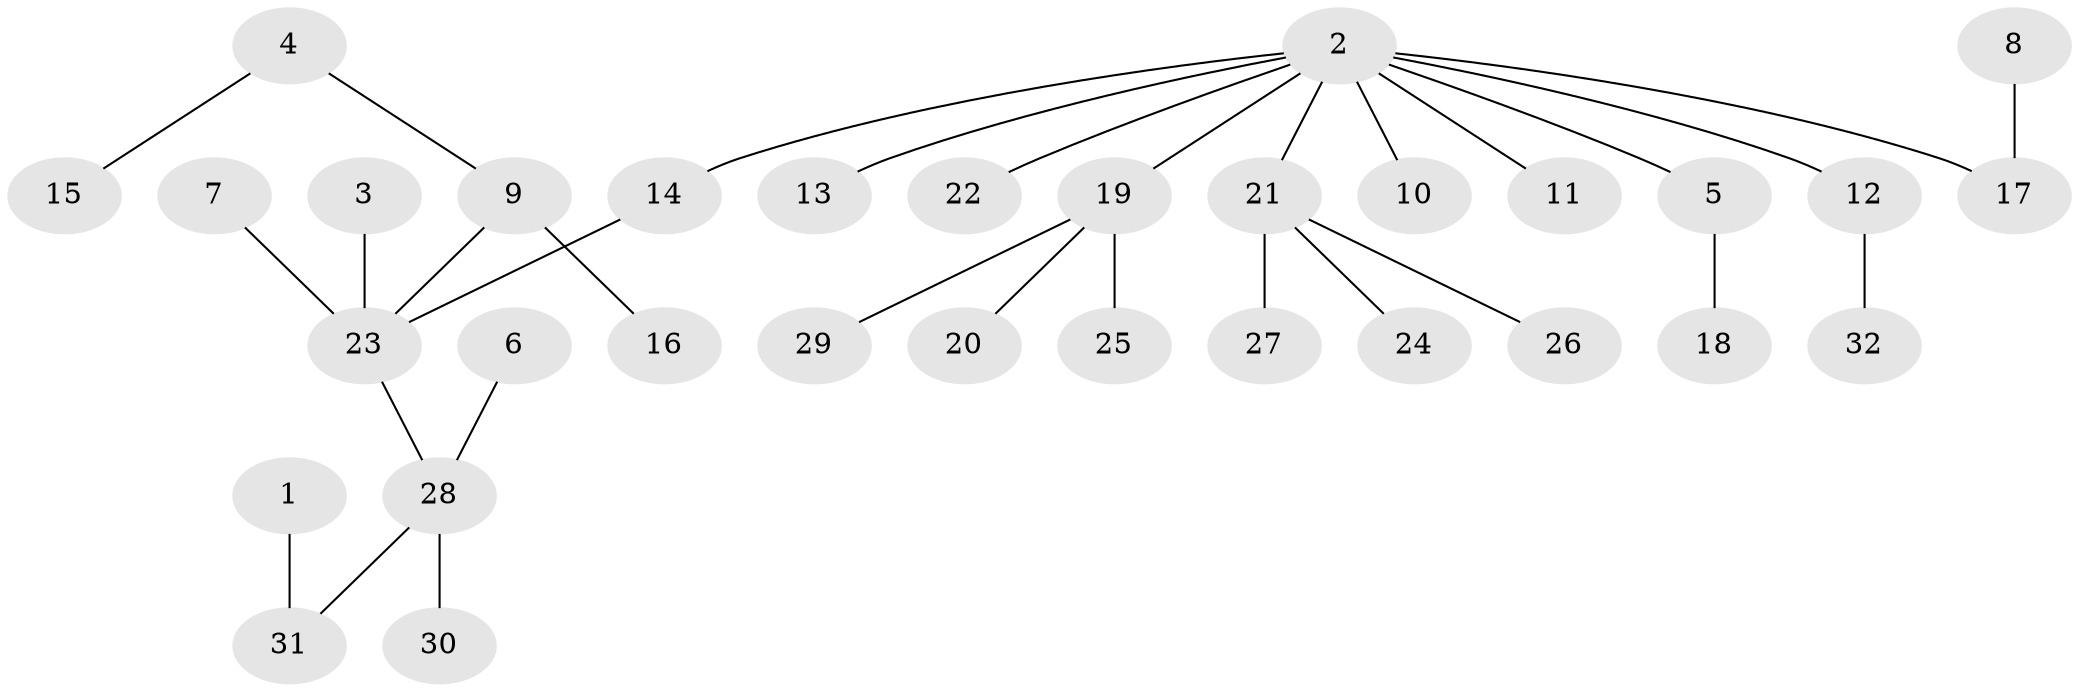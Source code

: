 // original degree distribution, {6: 0.015625, 4: 0.078125, 3: 0.09375, 7: 0.015625, 5: 0.03125, 1: 0.515625, 2: 0.25}
// Generated by graph-tools (version 1.1) at 2025/26/03/09/25 03:26:28]
// undirected, 32 vertices, 31 edges
graph export_dot {
graph [start="1"]
  node [color=gray90,style=filled];
  1;
  2;
  3;
  4;
  5;
  6;
  7;
  8;
  9;
  10;
  11;
  12;
  13;
  14;
  15;
  16;
  17;
  18;
  19;
  20;
  21;
  22;
  23;
  24;
  25;
  26;
  27;
  28;
  29;
  30;
  31;
  32;
  1 -- 31 [weight=1.0];
  2 -- 5 [weight=1.0];
  2 -- 10 [weight=1.0];
  2 -- 11 [weight=1.0];
  2 -- 12 [weight=1.0];
  2 -- 13 [weight=1.0];
  2 -- 14 [weight=1.0];
  2 -- 17 [weight=1.0];
  2 -- 19 [weight=1.0];
  2 -- 21 [weight=1.0];
  2 -- 22 [weight=1.0];
  3 -- 23 [weight=1.0];
  4 -- 9 [weight=1.0];
  4 -- 15 [weight=1.0];
  5 -- 18 [weight=1.0];
  6 -- 28 [weight=1.0];
  7 -- 23 [weight=1.0];
  8 -- 17 [weight=1.0];
  9 -- 16 [weight=1.0];
  9 -- 23 [weight=1.0];
  12 -- 32 [weight=1.0];
  14 -- 23 [weight=1.0];
  19 -- 20 [weight=1.0];
  19 -- 25 [weight=1.0];
  19 -- 29 [weight=1.0];
  21 -- 24 [weight=1.0];
  21 -- 26 [weight=1.0];
  21 -- 27 [weight=1.0];
  23 -- 28 [weight=1.0];
  28 -- 30 [weight=1.0];
  28 -- 31 [weight=1.0];
}
